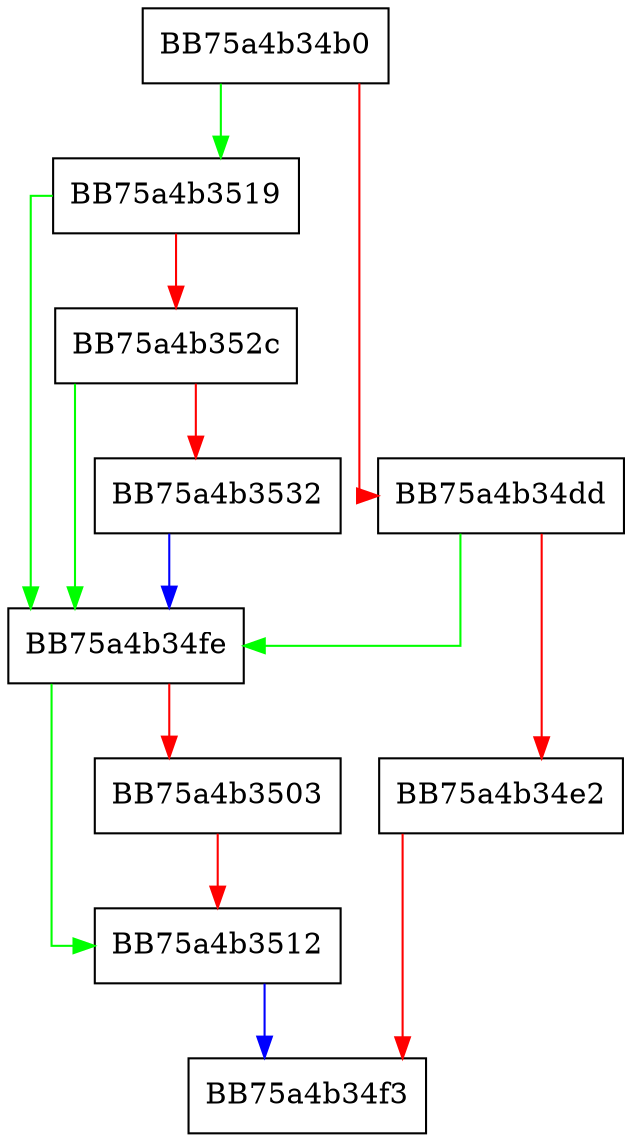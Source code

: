 digraph TestFileRecordForAttribute {
  node [shape="box"];
  graph [splines=ortho];
  BB75a4b34b0 -> BB75a4b3519 [color="green"];
  BB75a4b34b0 -> BB75a4b34dd [color="red"];
  BB75a4b34dd -> BB75a4b34fe [color="green"];
  BB75a4b34dd -> BB75a4b34e2 [color="red"];
  BB75a4b34e2 -> BB75a4b34f3 [color="red"];
  BB75a4b34fe -> BB75a4b3512 [color="green"];
  BB75a4b34fe -> BB75a4b3503 [color="red"];
  BB75a4b3503 -> BB75a4b3512 [color="red"];
  BB75a4b3512 -> BB75a4b34f3 [color="blue"];
  BB75a4b3519 -> BB75a4b34fe [color="green"];
  BB75a4b3519 -> BB75a4b352c [color="red"];
  BB75a4b352c -> BB75a4b34fe [color="green"];
  BB75a4b352c -> BB75a4b3532 [color="red"];
  BB75a4b3532 -> BB75a4b34fe [color="blue"];
}